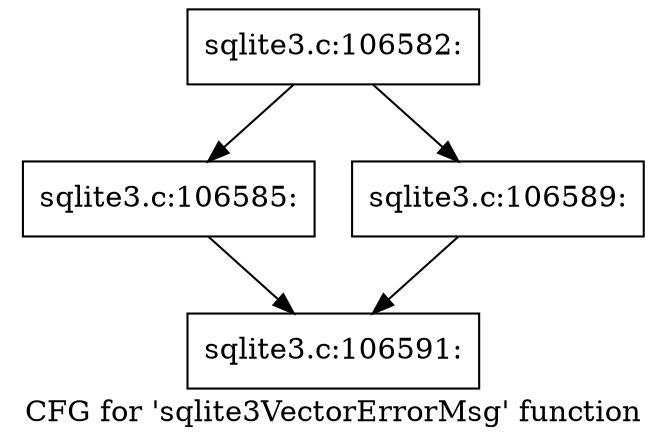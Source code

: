 digraph "CFG for 'sqlite3VectorErrorMsg' function" {
	label="CFG for 'sqlite3VectorErrorMsg' function";

	Node0x55c0f5f16360 [shape=record,label="{sqlite3.c:106582:}"];
	Node0x55c0f5f16360 -> Node0x55c0f8c31930;
	Node0x55c0f5f16360 -> Node0x55c0f8c30f70;
	Node0x55c0f8c31930 [shape=record,label="{sqlite3.c:106585:}"];
	Node0x55c0f8c31930 -> Node0x55c0f8c312e0;
	Node0x55c0f8c30f70 [shape=record,label="{sqlite3.c:106589:}"];
	Node0x55c0f8c30f70 -> Node0x55c0f8c312e0;
	Node0x55c0f8c312e0 [shape=record,label="{sqlite3.c:106591:}"];
}
